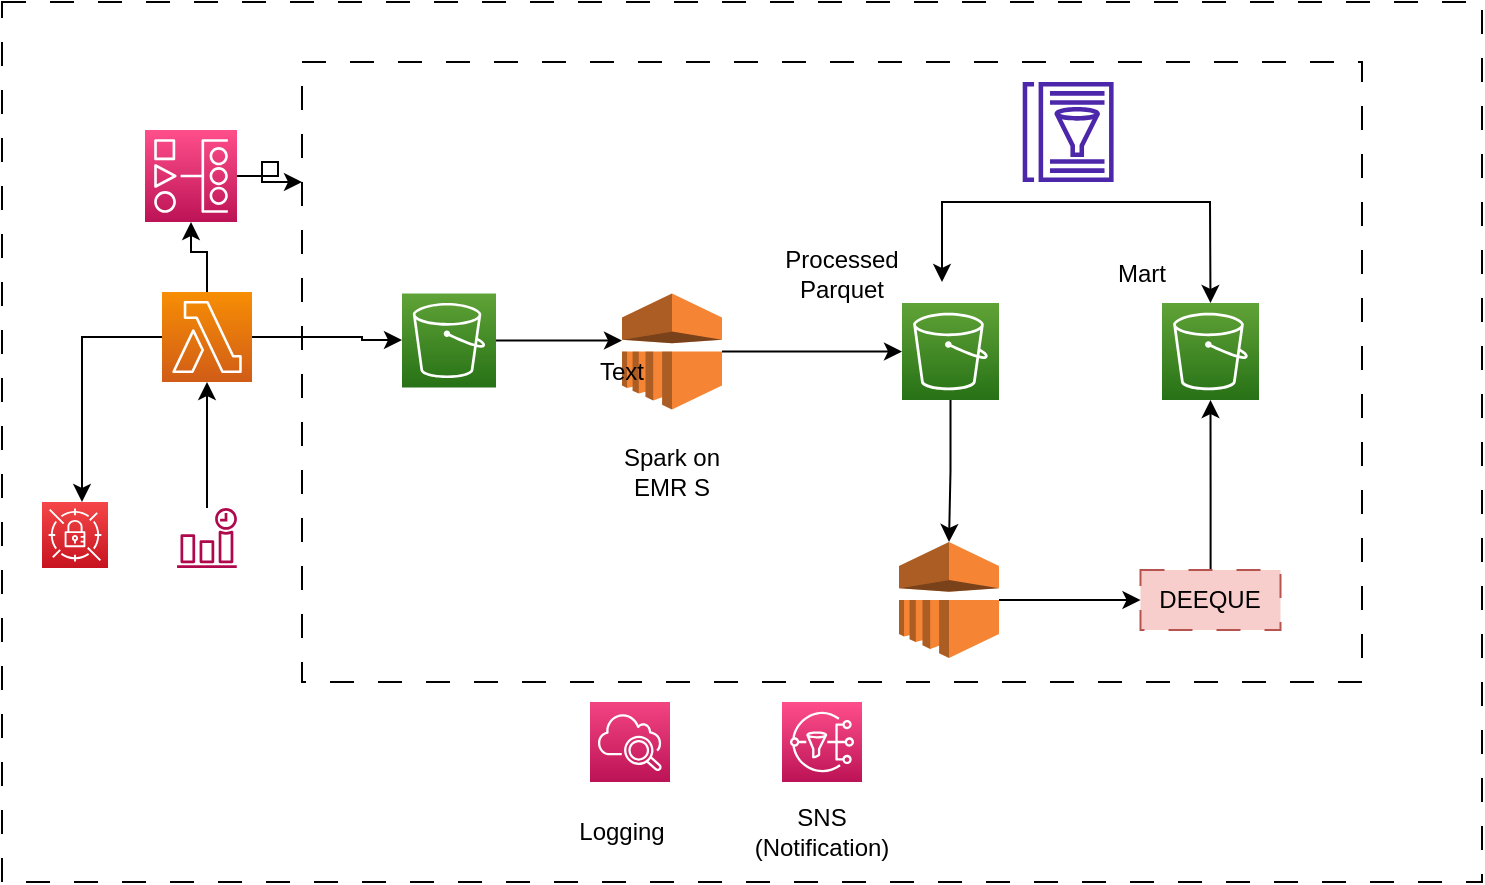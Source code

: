 <mxfile version="20.8.20" type="github">
  <diagram name="Page-1" id="0pvpNk4OS-BDRzyJDi8X">
    <mxGraphModel dx="954" dy="571" grid="1" gridSize="10" guides="1" tooltips="1" connect="1" arrows="1" fold="1" page="1" pageScale="1" pageWidth="827" pageHeight="1169" math="0" shadow="0">
      <root>
        <mxCell id="0" />
        <mxCell id="1" parent="0" />
        <mxCell id="vZl6kbsvZLyR6RfLAlne-1" value="" style="rounded=0;whiteSpace=wrap;html=1;fillColor=none;dashed=1;dashPattern=12 12;" vertex="1" parent="1">
          <mxGeometry x="100" y="70" width="740" height="440" as="geometry" />
        </mxCell>
        <mxCell id="vZl6kbsvZLyR6RfLAlne-18" value="" style="edgeStyle=orthogonalEdgeStyle;rounded=0;orthogonalLoop=1;jettySize=auto;html=1;" edge="1" parent="1" source="vZl6kbsvZLyR6RfLAlne-3" target="vZl6kbsvZLyR6RfLAlne-17">
          <mxGeometry relative="1" as="geometry">
            <Array as="points">
              <mxPoint x="390" y="239" />
              <mxPoint x="390" y="239" />
            </Array>
          </mxGeometry>
        </mxCell>
        <mxCell id="vZl6kbsvZLyR6RfLAlne-3" value="" style="sketch=0;points=[[0,0,0],[0.25,0,0],[0.5,0,0],[0.75,0,0],[1,0,0],[0,1,0],[0.25,1,0],[0.5,1,0],[0.75,1,0],[1,1,0],[0,0.25,0],[0,0.5,0],[0,0.75,0],[1,0.25,0],[1,0.5,0],[1,0.75,0]];outlineConnect=0;fontColor=#232F3E;gradientColor=#60A337;gradientDirection=north;fillColor=#277116;strokeColor=#ffffff;dashed=0;verticalLabelPosition=bottom;verticalAlign=top;align=center;html=1;fontSize=12;fontStyle=0;aspect=fixed;shape=mxgraph.aws4.resourceIcon;resIcon=mxgraph.aws4.s3;dashPattern=12 12;" vertex="1" parent="1">
          <mxGeometry x="300" y="215.75" width="47" height="47" as="geometry" />
        </mxCell>
        <mxCell id="vZl6kbsvZLyR6RfLAlne-32" value="" style="rounded=0;whiteSpace=wrap;html=1;dashed=1;dashPattern=12 12;fillColor=none;" vertex="1" parent="1">
          <mxGeometry x="250" y="100" width="530" height="310" as="geometry" />
        </mxCell>
        <mxCell id="vZl6kbsvZLyR6RfLAlne-30" value="" style="edgeStyle=orthogonalEdgeStyle;rounded=0;orthogonalLoop=1;jettySize=auto;html=1;" edge="1" parent="1" source="vZl6kbsvZLyR6RfLAlne-4" target="vZl6kbsvZLyR6RfLAlne-29">
          <mxGeometry relative="1" as="geometry" />
        </mxCell>
        <mxCell id="vZl6kbsvZLyR6RfLAlne-4" value="" style="sketch=0;points=[[0,0,0],[0.25,0,0],[0.5,0,0],[0.75,0,0],[1,0,0],[0,1,0],[0.25,1,0],[0.5,1,0],[0.75,1,0],[1,1,0],[0,0.25,0],[0,0.5,0],[0,0.75,0],[1,0.25,0],[1,0.5,0],[1,0.75,0]];outlineConnect=0;fontColor=#232F3E;gradientColor=#60A337;gradientDirection=north;fillColor=#277116;strokeColor=#ffffff;dashed=0;verticalLabelPosition=bottom;verticalAlign=top;align=center;html=1;fontSize=12;fontStyle=0;aspect=fixed;shape=mxgraph.aws4.resourceIcon;resIcon=mxgraph.aws4.s3;dashPattern=12 12;" vertex="1" parent="1">
          <mxGeometry x="550" y="220.5" width="48.5" height="48.5" as="geometry" />
        </mxCell>
        <mxCell id="vZl6kbsvZLyR6RfLAlne-5" value="" style="sketch=0;points=[[0,0,0],[0.25,0,0],[0.5,0,0],[0.75,0,0],[1,0,0],[0,1,0],[0.25,1,0],[0.5,1,0],[0.75,1,0],[1,1,0],[0,0.25,0],[0,0.5,0],[0,0.75,0],[1,0.25,0],[1,0.5,0],[1,0.75,0]];outlineConnect=0;fontColor=#232F3E;gradientColor=#60A337;gradientDirection=north;fillColor=#277116;strokeColor=#ffffff;dashed=0;verticalLabelPosition=bottom;verticalAlign=top;align=center;html=1;fontSize=12;fontStyle=0;aspect=fixed;shape=mxgraph.aws4.resourceIcon;resIcon=mxgraph.aws4.s3;dashPattern=12 12;" vertex="1" parent="1">
          <mxGeometry x="680" y="220.5" width="48.5" height="48.5" as="geometry" />
        </mxCell>
        <mxCell id="vZl6kbsvZLyR6RfLAlne-40" value="" style="edgeStyle=orthogonalEdgeStyle;rounded=0;orthogonalLoop=1;jettySize=auto;html=1;" edge="1" parent="1" source="vZl6kbsvZLyR6RfLAlne-7" target="vZl6kbsvZLyR6RfLAlne-5">
          <mxGeometry relative="1" as="geometry" />
        </mxCell>
        <mxCell id="vZl6kbsvZLyR6RfLAlne-7" value="DEEQUE" style="rounded=0;whiteSpace=wrap;html=1;dashed=1;dashPattern=12 12;fillColor=#f8cecc;strokeColor=#b85450;" vertex="1" parent="1">
          <mxGeometry x="669.25" y="354" width="70" height="30" as="geometry" />
        </mxCell>
        <mxCell id="vZl6kbsvZLyR6RfLAlne-9" value="" style="sketch=0;outlineConnect=0;fontColor=#232F3E;gradientColor=none;fillColor=#B0084D;strokeColor=none;dashed=0;verticalLabelPosition=bottom;verticalAlign=top;align=center;html=1;fontSize=12;fontStyle=0;aspect=fixed;pointerEvents=1;shape=mxgraph.aws4.event_time_based;dashPattern=12 12;" vertex="1" parent="1">
          <mxGeometry x="187.5" y="323" width="30" height="30" as="geometry" />
        </mxCell>
        <mxCell id="vZl6kbsvZLyR6RfLAlne-15" style="edgeStyle=orthogonalEdgeStyle;rounded=0;orthogonalLoop=1;jettySize=auto;html=1;" edge="1" parent="1" source="vZl6kbsvZLyR6RfLAlne-11" target="vZl6kbsvZLyR6RfLAlne-12">
          <mxGeometry relative="1" as="geometry">
            <Array as="points">
              <mxPoint x="140" y="238" />
            </Array>
          </mxGeometry>
        </mxCell>
        <mxCell id="vZl6kbsvZLyR6RfLAlne-16" value="" style="edgeStyle=orthogonalEdgeStyle;rounded=0;orthogonalLoop=1;jettySize=auto;html=1;" edge="1" parent="1" source="vZl6kbsvZLyR6RfLAlne-11" target="vZl6kbsvZLyR6RfLAlne-3">
          <mxGeometry relative="1" as="geometry">
            <Array as="points">
              <mxPoint x="280" y="238" />
              <mxPoint x="280" y="239" />
            </Array>
          </mxGeometry>
        </mxCell>
        <mxCell id="vZl6kbsvZLyR6RfLAlne-34" value="" style="edgeStyle=orthogonalEdgeStyle;rounded=0;orthogonalLoop=1;jettySize=auto;html=1;" edge="1" parent="1" source="vZl6kbsvZLyR6RfLAlne-11" target="vZl6kbsvZLyR6RfLAlne-33">
          <mxGeometry relative="1" as="geometry" />
        </mxCell>
        <mxCell id="vZl6kbsvZLyR6RfLAlne-11" value="" style="sketch=0;points=[[0,0,0],[0.25,0,0],[0.5,0,0],[0.75,0,0],[1,0,0],[0,1,0],[0.25,1,0],[0.5,1,0],[0.75,1,0],[1,1,0],[0,0.25,0],[0,0.5,0],[0,0.75,0],[1,0.25,0],[1,0.5,0],[1,0.75,0]];outlineConnect=0;fontColor=#232F3E;gradientColor=#F78E04;gradientDirection=north;fillColor=#D05C17;strokeColor=#ffffff;dashed=0;verticalLabelPosition=bottom;verticalAlign=top;align=center;html=1;fontSize=12;fontStyle=0;aspect=fixed;shape=mxgraph.aws4.resourceIcon;resIcon=mxgraph.aws4.lambda;dashPattern=12 12;" vertex="1" parent="1">
          <mxGeometry x="180" y="215" width="45" height="45" as="geometry" />
        </mxCell>
        <mxCell id="vZl6kbsvZLyR6RfLAlne-12" value="" style="sketch=0;points=[[0,0,0],[0.25,0,0],[0.5,0,0],[0.75,0,0],[1,0,0],[0,1,0],[0.25,1,0],[0.5,1,0],[0.75,1,0],[1,1,0],[0,0.25,0],[0,0.5,0],[0,0.75,0],[1,0.25,0],[1,0.5,0],[1,0.75,0]];outlineConnect=0;fontColor=#232F3E;gradientColor=#F54749;gradientDirection=north;fillColor=#C7131F;strokeColor=#ffffff;dashed=0;verticalLabelPosition=bottom;verticalAlign=top;align=center;html=1;fontSize=12;fontStyle=0;aspect=fixed;shape=mxgraph.aws4.resourceIcon;resIcon=mxgraph.aws4.secrets_manager;dashPattern=12 12;" vertex="1" parent="1">
          <mxGeometry x="120" y="320" width="33" height="33" as="geometry" />
        </mxCell>
        <mxCell id="vZl6kbsvZLyR6RfLAlne-14" value="" style="endArrow=classic;html=1;rounded=0;entryX=0.5;entryY=1;entryDx=0;entryDy=0;entryPerimeter=0;" edge="1" parent="1" source="vZl6kbsvZLyR6RfLAlne-9" target="vZl6kbsvZLyR6RfLAlne-11">
          <mxGeometry width="50" height="50" relative="1" as="geometry">
            <mxPoint x="390" y="260" as="sourcePoint" />
            <mxPoint x="440" y="210" as="targetPoint" />
          </mxGeometry>
        </mxCell>
        <mxCell id="vZl6kbsvZLyR6RfLAlne-21" style="edgeStyle=orthogonalEdgeStyle;rounded=0;orthogonalLoop=1;jettySize=auto;html=1;" edge="1" parent="1" source="vZl6kbsvZLyR6RfLAlne-17" target="vZl6kbsvZLyR6RfLAlne-4">
          <mxGeometry relative="1" as="geometry" />
        </mxCell>
        <mxCell id="vZl6kbsvZLyR6RfLAlne-17" value="" style="outlineConnect=0;dashed=0;verticalLabelPosition=bottom;verticalAlign=top;align=center;html=1;shape=mxgraph.aws3.emr;fillColor=#F58534;gradientColor=none;dashPattern=12 12;" vertex="1" parent="1">
          <mxGeometry x="410" y="215.75" width="50" height="58" as="geometry" />
        </mxCell>
        <mxCell id="vZl6kbsvZLyR6RfLAlne-20" value="Spark on EMR S" style="text;html=1;strokeColor=none;fillColor=none;align=center;verticalAlign=middle;whiteSpace=wrap;rounded=0;" vertex="1" parent="1">
          <mxGeometry x="405" y="290" width="60" height="30" as="geometry" />
        </mxCell>
        <mxCell id="vZl6kbsvZLyR6RfLAlne-23" value="Processed&lt;br&gt;Parquet" style="text;html=1;strokeColor=none;fillColor=none;align=center;verticalAlign=middle;whiteSpace=wrap;rounded=0;" vertex="1" parent="1">
          <mxGeometry x="490" y="190.5" width="60" height="30" as="geometry" />
        </mxCell>
        <mxCell id="vZl6kbsvZLyR6RfLAlne-24" value="Mart" style="text;html=1;strokeColor=none;fillColor=none;align=center;verticalAlign=middle;whiteSpace=wrap;rounded=0;" vertex="1" parent="1">
          <mxGeometry x="640" y="190.5" width="60" height="30" as="geometry" />
        </mxCell>
        <mxCell id="vZl6kbsvZLyR6RfLAlne-27" value="" style="endArrow=classic;startArrow=classic;html=1;rounded=0;entryX=0.5;entryY=0;entryDx=0;entryDy=0;entryPerimeter=0;" edge="1" parent="1" target="vZl6kbsvZLyR6RfLAlne-5">
          <mxGeometry width="50" height="50" relative="1" as="geometry">
            <mxPoint x="570" y="210" as="sourcePoint" />
            <mxPoint x="440" y="210" as="targetPoint" />
            <Array as="points">
              <mxPoint x="570" y="170" />
              <mxPoint x="640" y="170" />
              <mxPoint x="704" y="170" />
            </Array>
          </mxGeometry>
        </mxCell>
        <mxCell id="vZl6kbsvZLyR6RfLAlne-28" value="" style="sketch=0;outlineConnect=0;fontColor=#232F3E;gradientColor=none;fillColor=#4D27AA;strokeColor=none;dashed=0;verticalLabelPosition=bottom;verticalAlign=top;align=center;html=1;fontSize=12;fontStyle=0;aspect=fixed;pointerEvents=1;shape=mxgraph.aws4.glue_data_catalog;dashPattern=12 12;" vertex="1" parent="1">
          <mxGeometry x="610" y="110" width="46.15" height="50" as="geometry" />
        </mxCell>
        <mxCell id="vZl6kbsvZLyR6RfLAlne-39" value="" style="edgeStyle=orthogonalEdgeStyle;rounded=0;orthogonalLoop=1;jettySize=auto;html=1;" edge="1" parent="1" source="vZl6kbsvZLyR6RfLAlne-29" target="vZl6kbsvZLyR6RfLAlne-7">
          <mxGeometry relative="1" as="geometry" />
        </mxCell>
        <mxCell id="vZl6kbsvZLyR6RfLAlne-29" value="" style="outlineConnect=0;dashed=0;verticalLabelPosition=bottom;verticalAlign=top;align=center;html=1;shape=mxgraph.aws3.emr;fillColor=#F58534;gradientColor=none;dashPattern=12 12;" vertex="1" parent="1">
          <mxGeometry x="548.5" y="340" width="50" height="58" as="geometry" />
        </mxCell>
        <mxCell id="vZl6kbsvZLyR6RfLAlne-35" value="" style="edgeStyle=orthogonalEdgeStyle;rounded=0;orthogonalLoop=1;jettySize=auto;html=1;" edge="1" parent="1" source="vZl6kbsvZLyR6RfLAlne-33" target="vZl6kbsvZLyR6RfLAlne-32">
          <mxGeometry relative="1" as="geometry">
            <Array as="points">
              <mxPoint x="238" y="157" />
              <mxPoint x="238" y="150" />
              <mxPoint x="230" y="150" />
              <mxPoint x="230" y="160" />
            </Array>
          </mxGeometry>
        </mxCell>
        <mxCell id="vZl6kbsvZLyR6RfLAlne-33" value="" style="sketch=0;points=[[0,0,0],[0.25,0,0],[0.5,0,0],[0.75,0,0],[1,0,0],[0,1,0],[0.25,1,0],[0.5,1,0],[0.75,1,0],[1,1,0],[0,0.25,0],[0,0.5,0],[0,0.75,0],[1,0.25,0],[1,0.5,0],[1,0.75,0]];outlineConnect=0;fontColor=#232F3E;gradientColor=#FF4F8B;gradientDirection=north;fillColor=#BC1356;strokeColor=#ffffff;dashed=0;verticalLabelPosition=bottom;verticalAlign=top;align=center;html=1;fontSize=12;fontStyle=0;aspect=fixed;shape=mxgraph.aws4.resourceIcon;resIcon=mxgraph.aws4.managed_workflows_for_apache_airflow;dashPattern=12 12;" vertex="1" parent="1">
          <mxGeometry x="171.5" y="134" width="46" height="46" as="geometry" />
        </mxCell>
        <mxCell id="vZl6kbsvZLyR6RfLAlne-36" value="" style="sketch=0;points=[[0,0,0],[0.25,0,0],[0.5,0,0],[0.75,0,0],[1,0,0],[0,1,0],[0.25,1,0],[0.5,1,0],[0.75,1,0],[1,1,0],[0,0.25,0],[0,0.5,0],[0,0.75,0],[1,0.25,0],[1,0.5,0],[1,0.75,0]];points=[[0,0,0],[0.25,0,0],[0.5,0,0],[0.75,0,0],[1,0,0],[0,1,0],[0.25,1,0],[0.5,1,0],[0.75,1,0],[1,1,0],[0,0.25,0],[0,0.5,0],[0,0.75,0],[1,0.25,0],[1,0.5,0],[1,0.75,0]];outlineConnect=0;fontColor=#232F3E;gradientColor=#F34482;gradientDirection=north;fillColor=#BC1356;strokeColor=#ffffff;dashed=0;verticalLabelPosition=bottom;verticalAlign=top;align=center;html=1;fontSize=12;fontStyle=0;aspect=fixed;shape=mxgraph.aws4.resourceIcon;resIcon=mxgraph.aws4.cloudwatch_2;dashPattern=12 12;" vertex="1" parent="1">
          <mxGeometry x="394" y="420" width="40" height="40" as="geometry" />
        </mxCell>
        <mxCell id="vZl6kbsvZLyR6RfLAlne-41" value="Text" style="text;html=1;strokeColor=none;fillColor=none;align=center;verticalAlign=middle;whiteSpace=wrap;rounded=0;" vertex="1" parent="1">
          <mxGeometry x="380" y="240" width="60" height="30" as="geometry" />
        </mxCell>
        <mxCell id="vZl6kbsvZLyR6RfLAlne-44" value="" style="sketch=0;points=[[0,0,0],[0.25,0,0],[0.5,0,0],[0.75,0,0],[1,0,0],[0,1,0],[0.25,1,0],[0.5,1,0],[0.75,1,0],[1,1,0],[0,0.25,0],[0,0.5,0],[0,0.75,0],[1,0.25,0],[1,0.5,0],[1,0.75,0]];outlineConnect=0;fontColor=#232F3E;gradientColor=#FF4F8B;gradientDirection=north;fillColor=#BC1356;strokeColor=#ffffff;dashed=0;verticalLabelPosition=bottom;verticalAlign=top;align=center;html=1;fontSize=12;fontStyle=0;aspect=fixed;shape=mxgraph.aws4.resourceIcon;resIcon=mxgraph.aws4.sns;dashPattern=12 12;" vertex="1" parent="1">
          <mxGeometry x="490" y="420" width="40" height="40" as="geometry" />
        </mxCell>
        <mxCell id="vZl6kbsvZLyR6RfLAlne-45" value="Logging" style="text;html=1;strokeColor=none;fillColor=none;align=center;verticalAlign=middle;whiteSpace=wrap;rounded=0;" vertex="1" parent="1">
          <mxGeometry x="380" y="470" width="60" height="30" as="geometry" />
        </mxCell>
        <mxCell id="vZl6kbsvZLyR6RfLAlne-46" value="SNS (Notification)&lt;br&gt;" style="text;html=1;strokeColor=none;fillColor=none;align=center;verticalAlign=middle;whiteSpace=wrap;rounded=0;" vertex="1" parent="1">
          <mxGeometry x="480" y="470" width="60" height="30" as="geometry" />
        </mxCell>
      </root>
    </mxGraphModel>
  </diagram>
</mxfile>
